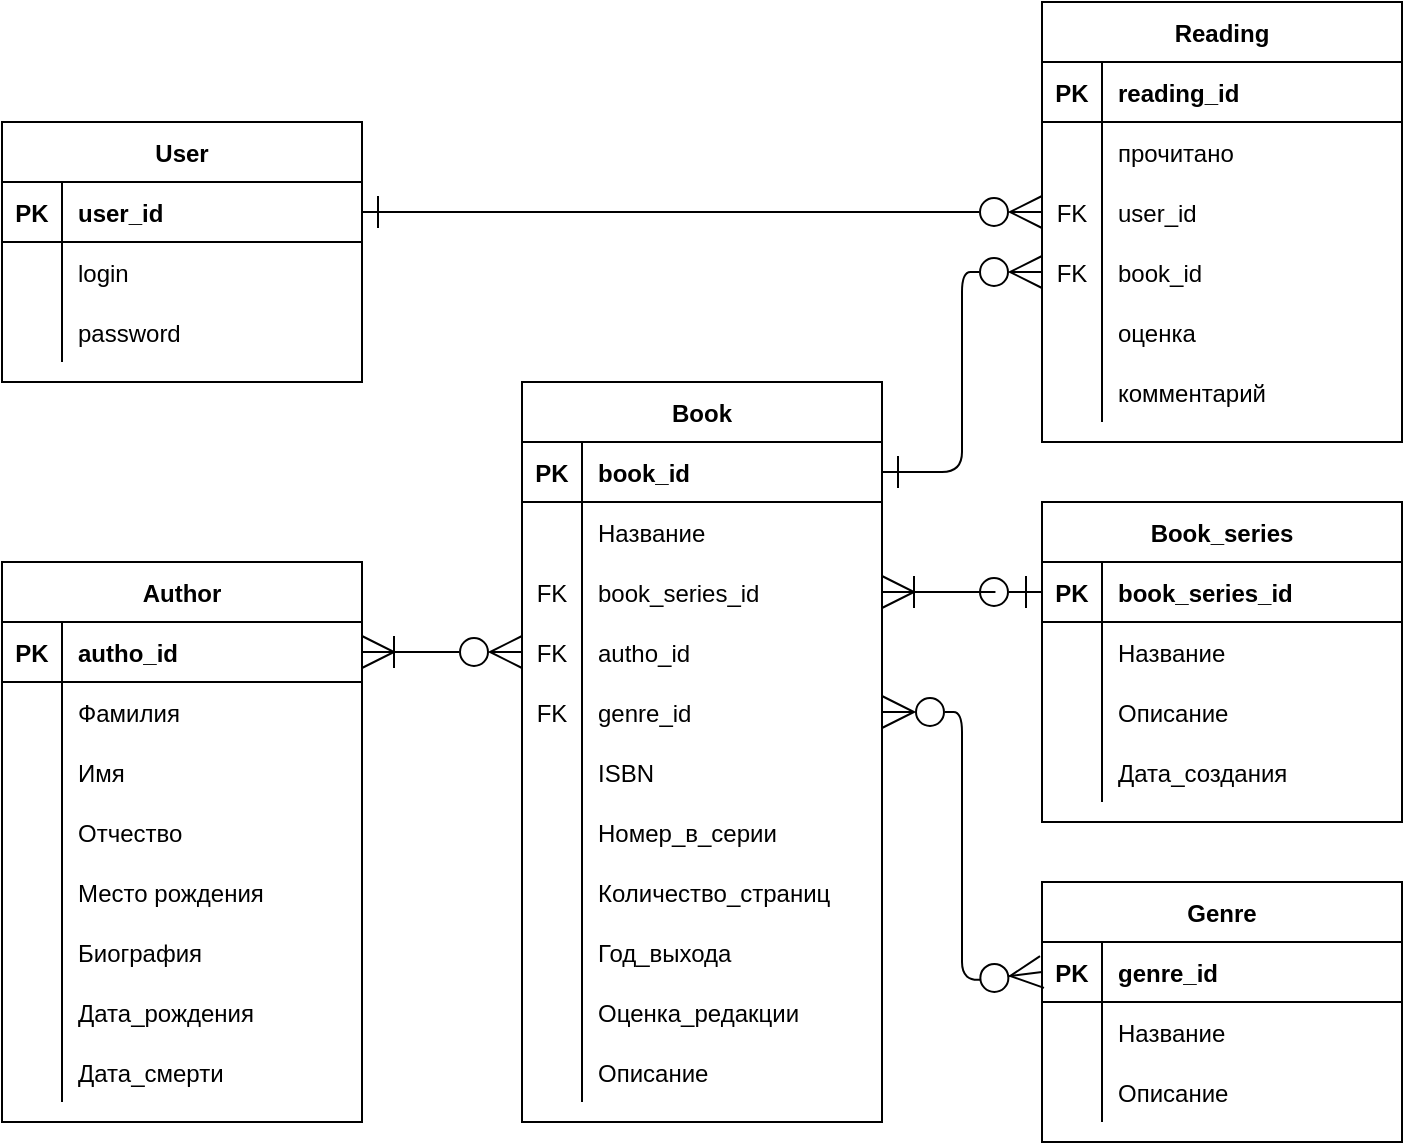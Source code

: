 <mxfile version="15.4.1" type="device"><diagram id="oD_gTPwWTYVu-1jsdkBz" name="Page-1"><mxGraphModel dx="1881" dy="2054" grid="1" gridSize="10" guides="1" tooltips="1" connect="1" arrows="1" fold="1" page="1" pageScale="1" pageWidth="827" pageHeight="1169" math="0" shadow="0"><root><mxCell id="0"/><mxCell id="1" parent="0"/><mxCell id="KOgp2YRAeweeOl7znwAc-1" value="Book" style="shape=table;startSize=30;container=1;collapsible=1;childLayout=tableLayout;fixedRows=1;rowLines=0;fontStyle=1;align=center;resizeLast=1;hachureGap=4;pointerEvents=0;" parent="1" vertex="1"><mxGeometry x="140" y="80" width="180" height="370" as="geometry"/></mxCell><mxCell id="KOgp2YRAeweeOl7znwAc-2" value="" style="shape=partialRectangle;collapsible=0;dropTarget=0;pointerEvents=0;fillColor=none;top=0;left=0;bottom=1;right=0;points=[[0,0.5],[1,0.5]];portConstraint=eastwest;" parent="KOgp2YRAeweeOl7znwAc-1" vertex="1"><mxGeometry y="30" width="180" height="30" as="geometry"/></mxCell><mxCell id="KOgp2YRAeweeOl7znwAc-3" value="PK" style="shape=partialRectangle;connectable=0;fillColor=none;top=0;left=0;bottom=0;right=0;fontStyle=1;overflow=hidden;" parent="KOgp2YRAeweeOl7znwAc-2" vertex="1"><mxGeometry width="30" height="30" as="geometry"><mxRectangle width="30" height="30" as="alternateBounds"/></mxGeometry></mxCell><mxCell id="KOgp2YRAeweeOl7znwAc-4" value="book_id" style="shape=partialRectangle;connectable=0;fillColor=none;top=0;left=0;bottom=0;right=0;align=left;spacingLeft=6;fontStyle=1;overflow=hidden;" parent="KOgp2YRAeweeOl7znwAc-2" vertex="1"><mxGeometry x="30" width="150" height="30" as="geometry"><mxRectangle width="150" height="30" as="alternateBounds"/></mxGeometry></mxCell><mxCell id="KOgp2YRAeweeOl7znwAc-5" value="" style="shape=partialRectangle;collapsible=0;dropTarget=0;pointerEvents=0;fillColor=none;top=0;left=0;bottom=0;right=0;points=[[0,0.5],[1,0.5]];portConstraint=eastwest;" parent="KOgp2YRAeweeOl7znwAc-1" vertex="1"><mxGeometry y="60" width="180" height="30" as="geometry"/></mxCell><mxCell id="KOgp2YRAeweeOl7znwAc-6" value="" style="shape=partialRectangle;connectable=0;fillColor=none;top=0;left=0;bottom=0;right=0;editable=1;overflow=hidden;" parent="KOgp2YRAeweeOl7znwAc-5" vertex="1"><mxGeometry width="30" height="30" as="geometry"><mxRectangle width="30" height="30" as="alternateBounds"/></mxGeometry></mxCell><mxCell id="KOgp2YRAeweeOl7znwAc-7" value="Название" style="shape=partialRectangle;connectable=0;fillColor=none;top=0;left=0;bottom=0;right=0;align=left;spacingLeft=6;overflow=hidden;" parent="KOgp2YRAeweeOl7znwAc-5" vertex="1"><mxGeometry x="30" width="150" height="30" as="geometry"><mxRectangle width="150" height="30" as="alternateBounds"/></mxGeometry></mxCell><mxCell id="KOgp2YRAeweeOl7znwAc-8" value="" style="shape=partialRectangle;collapsible=0;dropTarget=0;pointerEvents=0;fillColor=none;top=0;left=0;bottom=0;right=0;points=[[0,0.5],[1,0.5]];portConstraint=eastwest;" parent="KOgp2YRAeweeOl7znwAc-1" vertex="1"><mxGeometry y="90" width="180" height="30" as="geometry"/></mxCell><mxCell id="KOgp2YRAeweeOl7znwAc-9" value="FK" style="shape=partialRectangle;connectable=0;fillColor=none;top=0;left=0;bottom=0;right=0;editable=1;overflow=hidden;" parent="KOgp2YRAeweeOl7znwAc-8" vertex="1"><mxGeometry width="30" height="30" as="geometry"><mxRectangle width="30" height="30" as="alternateBounds"/></mxGeometry></mxCell><mxCell id="KOgp2YRAeweeOl7znwAc-10" value="book_series_id" style="shape=partialRectangle;connectable=0;fillColor=none;top=0;left=0;bottom=0;right=0;align=left;spacingLeft=6;overflow=hidden;" parent="KOgp2YRAeweeOl7znwAc-8" vertex="1"><mxGeometry x="30" width="150" height="30" as="geometry"><mxRectangle width="150" height="30" as="alternateBounds"/></mxGeometry></mxCell><mxCell id="KOgp2YRAeweeOl7znwAc-11" value="" style="shape=partialRectangle;collapsible=0;dropTarget=0;pointerEvents=0;fillColor=none;top=0;left=0;bottom=0;right=0;points=[[0,0.5],[1,0.5]];portConstraint=eastwest;" parent="KOgp2YRAeweeOl7znwAc-1" vertex="1"><mxGeometry y="120" width="180" height="30" as="geometry"/></mxCell><mxCell id="KOgp2YRAeweeOl7znwAc-12" value="FK" style="shape=partialRectangle;connectable=0;fillColor=none;top=0;left=0;bottom=0;right=0;editable=1;overflow=hidden;" parent="KOgp2YRAeweeOl7znwAc-11" vertex="1"><mxGeometry width="30" height="30" as="geometry"><mxRectangle width="30" height="30" as="alternateBounds"/></mxGeometry></mxCell><mxCell id="KOgp2YRAeweeOl7znwAc-13" value="autho_id" style="shape=partialRectangle;connectable=0;fillColor=none;top=0;left=0;bottom=0;right=0;align=left;spacingLeft=6;overflow=hidden;" parent="KOgp2YRAeweeOl7znwAc-11" vertex="1"><mxGeometry x="30" width="150" height="30" as="geometry"><mxRectangle width="150" height="30" as="alternateBounds"/></mxGeometry></mxCell><mxCell id="KOgp2YRAeweeOl7znwAc-65" value="" style="shape=partialRectangle;collapsible=0;dropTarget=0;pointerEvents=0;fillColor=none;top=0;left=0;bottom=0;right=0;points=[[0,0.5],[1,0.5]];portConstraint=eastwest;" parent="KOgp2YRAeweeOl7znwAc-1" vertex="1"><mxGeometry y="150" width="180" height="30" as="geometry"/></mxCell><mxCell id="KOgp2YRAeweeOl7znwAc-66" value="FK" style="shape=partialRectangle;connectable=0;fillColor=none;top=0;left=0;bottom=0;right=0;editable=1;overflow=hidden;" parent="KOgp2YRAeweeOl7znwAc-65" vertex="1"><mxGeometry width="30" height="30" as="geometry"><mxRectangle width="30" height="30" as="alternateBounds"/></mxGeometry></mxCell><mxCell id="KOgp2YRAeweeOl7znwAc-67" value="genre_id" style="shape=partialRectangle;connectable=0;fillColor=none;top=0;left=0;bottom=0;right=0;align=left;spacingLeft=6;overflow=hidden;" parent="KOgp2YRAeweeOl7znwAc-65" vertex="1"><mxGeometry x="30" width="150" height="30" as="geometry"><mxRectangle width="150" height="30" as="alternateBounds"/></mxGeometry></mxCell><mxCell id="KOgp2YRAeweeOl7znwAc-68" value="" style="shape=partialRectangle;collapsible=0;dropTarget=0;pointerEvents=0;fillColor=none;top=0;left=0;bottom=0;right=0;points=[[0,0.5],[1,0.5]];portConstraint=eastwest;" parent="KOgp2YRAeweeOl7znwAc-1" vertex="1"><mxGeometry y="180" width="180" height="30" as="geometry"/></mxCell><mxCell id="KOgp2YRAeweeOl7znwAc-69" value="" style="shape=partialRectangle;connectable=0;fillColor=none;top=0;left=0;bottom=0;right=0;editable=1;overflow=hidden;" parent="KOgp2YRAeweeOl7znwAc-68" vertex="1"><mxGeometry width="30" height="30" as="geometry"><mxRectangle width="30" height="30" as="alternateBounds"/></mxGeometry></mxCell><mxCell id="KOgp2YRAeweeOl7znwAc-70" value="ISBN" style="shape=partialRectangle;connectable=0;fillColor=none;top=0;left=0;bottom=0;right=0;align=left;spacingLeft=6;overflow=hidden;fontStyle=0" parent="KOgp2YRAeweeOl7znwAc-68" vertex="1"><mxGeometry x="30" width="150" height="30" as="geometry"><mxRectangle width="150" height="30" as="alternateBounds"/></mxGeometry></mxCell><mxCell id="IZl5jXZkKTVBzFJ4LlzX-4" value="" style="shape=partialRectangle;collapsible=0;dropTarget=0;pointerEvents=0;fillColor=none;top=0;left=0;bottom=0;right=0;points=[[0,0.5],[1,0.5]];portConstraint=eastwest;" parent="KOgp2YRAeweeOl7znwAc-1" vertex="1"><mxGeometry y="210" width="180" height="30" as="geometry"/></mxCell><mxCell id="IZl5jXZkKTVBzFJ4LlzX-5" value="" style="shape=partialRectangle;connectable=0;fillColor=none;top=0;left=0;bottom=0;right=0;editable=1;overflow=hidden;" parent="IZl5jXZkKTVBzFJ4LlzX-4" vertex="1"><mxGeometry width="30" height="30" as="geometry"><mxRectangle width="30" height="30" as="alternateBounds"/></mxGeometry></mxCell><mxCell id="IZl5jXZkKTVBzFJ4LlzX-6" value="Номер_в_серии" style="shape=partialRectangle;connectable=0;fillColor=none;top=0;left=0;bottom=0;right=0;align=left;spacingLeft=6;overflow=hidden;" parent="IZl5jXZkKTVBzFJ4LlzX-4" vertex="1"><mxGeometry x="30" width="150" height="30" as="geometry"><mxRectangle width="150" height="30" as="alternateBounds"/></mxGeometry></mxCell><mxCell id="KOgp2YRAeweeOl7znwAc-113" value="" style="shape=partialRectangle;collapsible=0;dropTarget=0;pointerEvents=0;fillColor=none;top=0;left=0;bottom=0;right=0;points=[[0,0.5],[1,0.5]];portConstraint=eastwest;" parent="KOgp2YRAeweeOl7znwAc-1" vertex="1"><mxGeometry y="240" width="180" height="30" as="geometry"/></mxCell><mxCell id="KOgp2YRAeweeOl7znwAc-114" value="" style="shape=partialRectangle;connectable=0;fillColor=none;top=0;left=0;bottom=0;right=0;editable=1;overflow=hidden;" parent="KOgp2YRAeweeOl7znwAc-113" vertex="1"><mxGeometry width="30" height="30" as="geometry"><mxRectangle width="30" height="30" as="alternateBounds"/></mxGeometry></mxCell><mxCell id="KOgp2YRAeweeOl7znwAc-115" value="Количество_страниц" style="shape=partialRectangle;connectable=0;fillColor=none;top=0;left=0;bottom=0;right=0;align=left;spacingLeft=6;overflow=hidden;" parent="KOgp2YRAeweeOl7znwAc-113" vertex="1"><mxGeometry x="30" width="150" height="30" as="geometry"><mxRectangle width="150" height="30" as="alternateBounds"/></mxGeometry></mxCell><mxCell id="KOgp2YRAeweeOl7znwAc-119" value="" style="shape=partialRectangle;collapsible=0;dropTarget=0;pointerEvents=0;fillColor=none;top=0;left=0;bottom=0;right=0;points=[[0,0.5],[1,0.5]];portConstraint=eastwest;" parent="KOgp2YRAeweeOl7znwAc-1" vertex="1"><mxGeometry y="270" width="180" height="30" as="geometry"/></mxCell><mxCell id="KOgp2YRAeweeOl7znwAc-120" value="" style="shape=partialRectangle;connectable=0;fillColor=none;top=0;left=0;bottom=0;right=0;editable=1;overflow=hidden;" parent="KOgp2YRAeweeOl7znwAc-119" vertex="1"><mxGeometry width="30" height="30" as="geometry"><mxRectangle width="30" height="30" as="alternateBounds"/></mxGeometry></mxCell><mxCell id="KOgp2YRAeweeOl7znwAc-121" value="Год_выхода" style="shape=partialRectangle;connectable=0;fillColor=none;top=0;left=0;bottom=0;right=0;align=left;spacingLeft=6;overflow=hidden;" parent="KOgp2YRAeweeOl7znwAc-119" vertex="1"><mxGeometry x="30" width="150" height="30" as="geometry"><mxRectangle width="150" height="30" as="alternateBounds"/></mxGeometry></mxCell><mxCell id="KOgp2YRAeweeOl7znwAc-122" value="" style="shape=partialRectangle;collapsible=0;dropTarget=0;pointerEvents=0;fillColor=none;top=0;left=0;bottom=0;right=0;points=[[0,0.5],[1,0.5]];portConstraint=eastwest;" parent="KOgp2YRAeweeOl7znwAc-1" vertex="1"><mxGeometry y="300" width="180" height="30" as="geometry"/></mxCell><mxCell id="KOgp2YRAeweeOl7znwAc-123" value="" style="shape=partialRectangle;connectable=0;fillColor=none;top=0;left=0;bottom=0;right=0;editable=1;overflow=hidden;" parent="KOgp2YRAeweeOl7znwAc-122" vertex="1"><mxGeometry width="30" height="30" as="geometry"><mxRectangle width="30" height="30" as="alternateBounds"/></mxGeometry></mxCell><mxCell id="KOgp2YRAeweeOl7znwAc-124" value="Оценка_редакции " style="shape=partialRectangle;connectable=0;fillColor=none;top=0;left=0;bottom=0;right=0;align=left;spacingLeft=6;overflow=hidden;" parent="KOgp2YRAeweeOl7znwAc-122" vertex="1"><mxGeometry x="30" width="150" height="30" as="geometry"><mxRectangle width="150" height="30" as="alternateBounds"/></mxGeometry></mxCell><mxCell id="IZl5jXZkKTVBzFJ4LlzX-1" value="" style="shape=partialRectangle;collapsible=0;dropTarget=0;pointerEvents=0;fillColor=none;top=0;left=0;bottom=0;right=0;points=[[0,0.5],[1,0.5]];portConstraint=eastwest;" parent="KOgp2YRAeweeOl7znwAc-1" vertex="1"><mxGeometry y="330" width="180" height="30" as="geometry"/></mxCell><mxCell id="IZl5jXZkKTVBzFJ4LlzX-2" value="" style="shape=partialRectangle;connectable=0;fillColor=none;top=0;left=0;bottom=0;right=0;editable=1;overflow=hidden;" parent="IZl5jXZkKTVBzFJ4LlzX-1" vertex="1"><mxGeometry width="30" height="30" as="geometry"><mxRectangle width="30" height="30" as="alternateBounds"/></mxGeometry></mxCell><mxCell id="IZl5jXZkKTVBzFJ4LlzX-3" value="Описание" style="shape=partialRectangle;connectable=0;fillColor=none;top=0;left=0;bottom=0;right=0;align=left;spacingLeft=6;overflow=hidden;" parent="IZl5jXZkKTVBzFJ4LlzX-1" vertex="1"><mxGeometry x="30" width="150" height="30" as="geometry"><mxRectangle width="150" height="30" as="alternateBounds"/></mxGeometry></mxCell><mxCell id="KOgp2YRAeweeOl7znwAc-14" value="Book_series" style="shape=table;startSize=30;container=1;collapsible=1;childLayout=tableLayout;fixedRows=1;rowLines=0;fontStyle=1;align=center;resizeLast=1;hachureGap=4;pointerEvents=0;" parent="1" vertex="1"><mxGeometry x="400" y="140" width="180" height="160" as="geometry"/></mxCell><mxCell id="KOgp2YRAeweeOl7znwAc-15" value="" style="shape=partialRectangle;collapsible=0;dropTarget=0;pointerEvents=0;fillColor=none;top=0;left=0;bottom=1;right=0;points=[[0,0.5],[1,0.5]];portConstraint=eastwest;" parent="KOgp2YRAeweeOl7znwAc-14" vertex="1"><mxGeometry y="30" width="180" height="30" as="geometry"/></mxCell><mxCell id="KOgp2YRAeweeOl7znwAc-16" value="PK" style="shape=partialRectangle;connectable=0;fillColor=none;top=0;left=0;bottom=0;right=0;fontStyle=1;overflow=hidden;" parent="KOgp2YRAeweeOl7znwAc-15" vertex="1"><mxGeometry width="30" height="30" as="geometry"><mxRectangle width="30" height="30" as="alternateBounds"/></mxGeometry></mxCell><mxCell id="KOgp2YRAeweeOl7znwAc-17" value="book_series_id" style="shape=partialRectangle;connectable=0;fillColor=none;top=0;left=0;bottom=0;right=0;align=left;spacingLeft=6;fontStyle=1;overflow=hidden;" parent="KOgp2YRAeweeOl7znwAc-15" vertex="1"><mxGeometry x="30" width="150" height="30" as="geometry"><mxRectangle width="150" height="30" as="alternateBounds"/></mxGeometry></mxCell><mxCell id="KOgp2YRAeweeOl7znwAc-18" value="" style="shape=partialRectangle;collapsible=0;dropTarget=0;pointerEvents=0;fillColor=none;top=0;left=0;bottom=0;right=0;points=[[0,0.5],[1,0.5]];portConstraint=eastwest;" parent="KOgp2YRAeweeOl7znwAc-14" vertex="1"><mxGeometry y="60" width="180" height="30" as="geometry"/></mxCell><mxCell id="KOgp2YRAeweeOl7znwAc-19" value="" style="shape=partialRectangle;connectable=0;fillColor=none;top=0;left=0;bottom=0;right=0;editable=1;overflow=hidden;" parent="KOgp2YRAeweeOl7znwAc-18" vertex="1"><mxGeometry width="30" height="30" as="geometry"><mxRectangle width="30" height="30" as="alternateBounds"/></mxGeometry></mxCell><mxCell id="KOgp2YRAeweeOl7znwAc-20" value="Название" style="shape=partialRectangle;connectable=0;fillColor=none;top=0;left=0;bottom=0;right=0;align=left;spacingLeft=6;overflow=hidden;" parent="KOgp2YRAeweeOl7znwAc-18" vertex="1"><mxGeometry x="30" width="150" height="30" as="geometry"><mxRectangle width="150" height="30" as="alternateBounds"/></mxGeometry></mxCell><mxCell id="KOgp2YRAeweeOl7znwAc-104" value="" style="shape=partialRectangle;collapsible=0;dropTarget=0;pointerEvents=0;fillColor=none;top=0;left=0;bottom=0;right=0;points=[[0,0.5],[1,0.5]];portConstraint=eastwest;" parent="KOgp2YRAeweeOl7znwAc-14" vertex="1"><mxGeometry y="90" width="180" height="30" as="geometry"/></mxCell><mxCell id="KOgp2YRAeweeOl7znwAc-105" value="" style="shape=partialRectangle;connectable=0;fillColor=none;top=0;left=0;bottom=0;right=0;editable=1;overflow=hidden;" parent="KOgp2YRAeweeOl7znwAc-104" vertex="1"><mxGeometry width="30" height="30" as="geometry"><mxRectangle width="30" height="30" as="alternateBounds"/></mxGeometry></mxCell><mxCell id="KOgp2YRAeweeOl7znwAc-106" value="Описание" style="shape=partialRectangle;connectable=0;fillColor=none;top=0;left=0;bottom=0;right=0;align=left;spacingLeft=6;overflow=hidden;" parent="KOgp2YRAeweeOl7znwAc-104" vertex="1"><mxGeometry x="30" width="150" height="30" as="geometry"><mxRectangle width="150" height="30" as="alternateBounds"/></mxGeometry></mxCell><mxCell id="KOgp2YRAeweeOl7znwAc-107" value="" style="shape=partialRectangle;collapsible=0;dropTarget=0;pointerEvents=0;fillColor=none;top=0;left=0;bottom=0;right=0;points=[[0,0.5],[1,0.5]];portConstraint=eastwest;" parent="KOgp2YRAeweeOl7znwAc-14" vertex="1"><mxGeometry y="120" width="180" height="30" as="geometry"/></mxCell><mxCell id="KOgp2YRAeweeOl7znwAc-108" value="" style="shape=partialRectangle;connectable=0;fillColor=none;top=0;left=0;bottom=0;right=0;editable=1;overflow=hidden;" parent="KOgp2YRAeweeOl7znwAc-107" vertex="1"><mxGeometry width="30" height="30" as="geometry"><mxRectangle width="30" height="30" as="alternateBounds"/></mxGeometry></mxCell><mxCell id="KOgp2YRAeweeOl7znwAc-109" value="Дата_создания" style="shape=partialRectangle;connectable=0;fillColor=none;top=0;left=0;bottom=0;right=0;align=left;spacingLeft=6;overflow=hidden;" parent="KOgp2YRAeweeOl7znwAc-107" vertex="1"><mxGeometry x="30" width="150" height="30" as="geometry"><mxRectangle width="150" height="30" as="alternateBounds"/></mxGeometry></mxCell><mxCell id="KOgp2YRAeweeOl7znwAc-27" value="" style="endArrow=ERzeroToOne;html=1;startSize=14;endSize=14;sourcePerimeterSpacing=8;targetPerimeterSpacing=8;entryX=0;entryY=0.5;entryDx=0;entryDy=0;exitX=1;exitY=0.5;exitDx=0;exitDy=0;startArrow=ERoneToMany;startFill=0;endFill=0;" parent="1" source="KOgp2YRAeweeOl7znwAc-8" target="KOgp2YRAeweeOl7znwAc-15" edge="1"><mxGeometry width="50" height="50" relative="1" as="geometry"><mxPoint x="280" y="320" as="sourcePoint"/><mxPoint x="330" y="270" as="targetPoint"/><Array as="points"><mxPoint x="380" y="185"/></Array></mxGeometry></mxCell><mxCell id="KOgp2YRAeweeOl7znwAc-28" value="Author" style="shape=table;startSize=30;container=1;collapsible=1;childLayout=tableLayout;fixedRows=1;rowLines=0;fontStyle=1;align=center;resizeLast=1;hachureGap=4;pointerEvents=0;" parent="1" vertex="1"><mxGeometry x="-120" y="170" width="180" height="280" as="geometry"/></mxCell><mxCell id="KOgp2YRAeweeOl7znwAc-29" value="" style="shape=partialRectangle;collapsible=0;dropTarget=0;pointerEvents=0;fillColor=none;top=0;left=0;bottom=1;right=0;points=[[0,0.5],[1,0.5]];portConstraint=eastwest;" parent="KOgp2YRAeweeOl7znwAc-28" vertex="1"><mxGeometry y="30" width="180" height="30" as="geometry"/></mxCell><mxCell id="KOgp2YRAeweeOl7znwAc-30" value="PK" style="shape=partialRectangle;connectable=0;fillColor=none;top=0;left=0;bottom=0;right=0;fontStyle=1;overflow=hidden;" parent="KOgp2YRAeweeOl7znwAc-29" vertex="1"><mxGeometry width="30" height="30" as="geometry"><mxRectangle width="30" height="30" as="alternateBounds"/></mxGeometry></mxCell><mxCell id="KOgp2YRAeweeOl7znwAc-31" value="autho_id" style="shape=partialRectangle;connectable=0;fillColor=none;top=0;left=0;bottom=0;right=0;align=left;spacingLeft=6;fontStyle=1;overflow=hidden;" parent="KOgp2YRAeweeOl7znwAc-29" vertex="1"><mxGeometry x="30" width="150" height="30" as="geometry"><mxRectangle width="150" height="30" as="alternateBounds"/></mxGeometry></mxCell><mxCell id="KOgp2YRAeweeOl7znwAc-32" value="" style="shape=partialRectangle;collapsible=0;dropTarget=0;pointerEvents=0;fillColor=none;top=0;left=0;bottom=0;right=0;points=[[0,0.5],[1,0.5]];portConstraint=eastwest;" parent="KOgp2YRAeweeOl7znwAc-28" vertex="1"><mxGeometry y="60" width="180" height="30" as="geometry"/></mxCell><mxCell id="KOgp2YRAeweeOl7znwAc-33" value="" style="shape=partialRectangle;connectable=0;fillColor=none;top=0;left=0;bottom=0;right=0;editable=1;overflow=hidden;" parent="KOgp2YRAeweeOl7znwAc-32" vertex="1"><mxGeometry width="30" height="30" as="geometry"><mxRectangle width="30" height="30" as="alternateBounds"/></mxGeometry></mxCell><mxCell id="KOgp2YRAeweeOl7znwAc-34" value="Фамилия" style="shape=partialRectangle;connectable=0;fillColor=none;top=0;left=0;bottom=0;right=0;align=left;spacingLeft=6;overflow=hidden;" parent="KOgp2YRAeweeOl7znwAc-32" vertex="1"><mxGeometry x="30" width="150" height="30" as="geometry"><mxRectangle width="150" height="30" as="alternateBounds"/></mxGeometry></mxCell><mxCell id="KOgp2YRAeweeOl7znwAc-35" value="" style="shape=partialRectangle;collapsible=0;dropTarget=0;pointerEvents=0;fillColor=none;top=0;left=0;bottom=0;right=0;points=[[0,0.5],[1,0.5]];portConstraint=eastwest;" parent="KOgp2YRAeweeOl7znwAc-28" vertex="1"><mxGeometry y="90" width="180" height="30" as="geometry"/></mxCell><mxCell id="KOgp2YRAeweeOl7znwAc-36" value="" style="shape=partialRectangle;connectable=0;fillColor=none;top=0;left=0;bottom=0;right=0;editable=1;overflow=hidden;" parent="KOgp2YRAeweeOl7znwAc-35" vertex="1"><mxGeometry width="30" height="30" as="geometry"><mxRectangle width="30" height="30" as="alternateBounds"/></mxGeometry></mxCell><mxCell id="KOgp2YRAeweeOl7znwAc-37" value="Имя" style="shape=partialRectangle;connectable=0;fillColor=none;top=0;left=0;bottom=0;right=0;align=left;spacingLeft=6;overflow=hidden;" parent="KOgp2YRAeweeOl7znwAc-35" vertex="1"><mxGeometry x="30" width="150" height="30" as="geometry"><mxRectangle width="150" height="30" as="alternateBounds"/></mxGeometry></mxCell><mxCell id="KOgp2YRAeweeOl7znwAc-38" value="" style="shape=partialRectangle;collapsible=0;dropTarget=0;pointerEvents=0;fillColor=none;top=0;left=0;bottom=0;right=0;points=[[0,0.5],[1,0.5]];portConstraint=eastwest;" parent="KOgp2YRAeweeOl7znwAc-28" vertex="1"><mxGeometry y="120" width="180" height="30" as="geometry"/></mxCell><mxCell id="KOgp2YRAeweeOl7znwAc-39" value="" style="shape=partialRectangle;connectable=0;fillColor=none;top=0;left=0;bottom=0;right=0;editable=1;overflow=hidden;" parent="KOgp2YRAeweeOl7znwAc-38" vertex="1"><mxGeometry width="30" height="30" as="geometry"><mxRectangle width="30" height="30" as="alternateBounds"/></mxGeometry></mxCell><mxCell id="KOgp2YRAeweeOl7znwAc-40" value="Отчество" style="shape=partialRectangle;connectable=0;fillColor=none;top=0;left=0;bottom=0;right=0;align=left;spacingLeft=6;overflow=hidden;" parent="KOgp2YRAeweeOl7znwAc-38" vertex="1"><mxGeometry x="30" width="150" height="30" as="geometry"><mxRectangle width="150" height="30" as="alternateBounds"/></mxGeometry></mxCell><mxCell id="KOgp2YRAeweeOl7znwAc-110" value="" style="shape=partialRectangle;collapsible=0;dropTarget=0;pointerEvents=0;fillColor=none;top=0;left=0;bottom=0;right=0;points=[[0,0.5],[1,0.5]];portConstraint=eastwest;fontStyle=1" parent="KOgp2YRAeweeOl7znwAc-28" vertex="1"><mxGeometry y="150" width="180" height="30" as="geometry"/></mxCell><mxCell id="KOgp2YRAeweeOl7znwAc-111" value="" style="shape=partialRectangle;connectable=0;fillColor=none;top=0;left=0;bottom=0;right=0;editable=1;overflow=hidden;" parent="KOgp2YRAeweeOl7znwAc-110" vertex="1"><mxGeometry width="30" height="30" as="geometry"><mxRectangle width="30" height="30" as="alternateBounds"/></mxGeometry></mxCell><mxCell id="KOgp2YRAeweeOl7znwAc-112" value="Место рождения" style="shape=partialRectangle;connectable=0;fillColor=none;top=0;left=0;bottom=0;right=0;align=left;spacingLeft=6;overflow=hidden;" parent="KOgp2YRAeweeOl7znwAc-110" vertex="1"><mxGeometry x="30" width="150" height="30" as="geometry"><mxRectangle width="150" height="30" as="alternateBounds"/></mxGeometry></mxCell><mxCell id="KOgp2YRAeweeOl7znwAc-116" value="" style="shape=partialRectangle;collapsible=0;dropTarget=0;pointerEvents=0;fillColor=none;top=0;left=0;bottom=0;right=0;points=[[0,0.5],[1,0.5]];portConstraint=eastwest;fontStyle=1" parent="KOgp2YRAeweeOl7znwAc-28" vertex="1"><mxGeometry y="180" width="180" height="30" as="geometry"/></mxCell><mxCell id="KOgp2YRAeweeOl7znwAc-117" value="" style="shape=partialRectangle;connectable=0;fillColor=none;top=0;left=0;bottom=0;right=0;editable=1;overflow=hidden;" parent="KOgp2YRAeweeOl7znwAc-116" vertex="1"><mxGeometry width="30" height="30" as="geometry"><mxRectangle width="30" height="30" as="alternateBounds"/></mxGeometry></mxCell><mxCell id="KOgp2YRAeweeOl7znwAc-118" value="Биография " style="shape=partialRectangle;connectable=0;fillColor=none;top=0;left=0;bottom=0;right=0;align=left;spacingLeft=6;overflow=hidden;" parent="KOgp2YRAeweeOl7znwAc-116" vertex="1"><mxGeometry x="30" width="150" height="30" as="geometry"><mxRectangle width="150" height="30" as="alternateBounds"/></mxGeometry></mxCell><mxCell id="KOgp2YRAeweeOl7znwAc-42" value="" style="shape=partialRectangle;collapsible=0;dropTarget=0;pointerEvents=0;fillColor=none;top=0;left=0;bottom=0;right=0;points=[[0,0.5],[1,0.5]];portConstraint=eastwest;" parent="KOgp2YRAeweeOl7znwAc-28" vertex="1"><mxGeometry y="210" width="180" height="30" as="geometry"/></mxCell><mxCell id="KOgp2YRAeweeOl7znwAc-43" value="" style="shape=partialRectangle;connectable=0;fillColor=none;top=0;left=0;bottom=0;right=0;editable=1;overflow=hidden;" parent="KOgp2YRAeweeOl7znwAc-42" vertex="1"><mxGeometry width="30" height="30" as="geometry"><mxRectangle width="30" height="30" as="alternateBounds"/></mxGeometry></mxCell><mxCell id="KOgp2YRAeweeOl7znwAc-44" value="Дата_рождения" style="shape=partialRectangle;connectable=0;fillColor=none;top=0;left=0;bottom=0;right=0;align=left;spacingLeft=6;overflow=hidden;" parent="KOgp2YRAeweeOl7znwAc-42" vertex="1"><mxGeometry x="30" width="150" height="30" as="geometry"><mxRectangle width="150" height="30" as="alternateBounds"/></mxGeometry></mxCell><mxCell id="KOgp2YRAeweeOl7znwAc-45" value="" style="shape=partialRectangle;collapsible=0;dropTarget=0;pointerEvents=0;fillColor=none;top=0;left=0;bottom=0;right=0;points=[[0,0.5],[1,0.5]];portConstraint=eastwest;" parent="KOgp2YRAeweeOl7znwAc-28" vertex="1"><mxGeometry y="240" width="180" height="30" as="geometry"/></mxCell><mxCell id="KOgp2YRAeweeOl7znwAc-46" value="" style="shape=partialRectangle;connectable=0;fillColor=none;top=0;left=0;bottom=0;right=0;editable=1;overflow=hidden;" parent="KOgp2YRAeweeOl7znwAc-45" vertex="1"><mxGeometry width="30" height="30" as="geometry"><mxRectangle width="30" height="30" as="alternateBounds"/></mxGeometry></mxCell><mxCell id="KOgp2YRAeweeOl7znwAc-47" value="Дата_смерти" style="shape=partialRectangle;connectable=0;fillColor=none;top=0;left=0;bottom=0;right=0;align=left;spacingLeft=6;overflow=hidden;" parent="KOgp2YRAeweeOl7znwAc-45" vertex="1"><mxGeometry x="30" width="150" height="30" as="geometry"><mxRectangle width="150" height="30" as="alternateBounds"/></mxGeometry></mxCell><mxCell id="KOgp2YRAeweeOl7znwAc-41" value="" style="endArrow=ERzeroToMany;html=1;startSize=14;endSize=14;sourcePerimeterSpacing=8;targetPerimeterSpacing=8;entryX=0;entryY=0.5;entryDx=0;entryDy=0;exitX=1;exitY=0.5;exitDx=0;exitDy=0;startArrow=ERoneToMany;startFill=0;endFill=0;" parent="1" source="KOgp2YRAeweeOl7znwAc-29" target="KOgp2YRAeweeOl7znwAc-11" edge="1"><mxGeometry width="50" height="50" relative="1" as="geometry"><mxPoint x="320" y="185" as="sourcePoint"/><mxPoint x="440" y="125" as="targetPoint"/><Array as="points"><mxPoint x="80" y="215"/></Array></mxGeometry></mxCell><mxCell id="KOgp2YRAeweeOl7znwAc-52" value="Genre" style="shape=table;startSize=30;container=1;collapsible=1;childLayout=tableLayout;fixedRows=1;rowLines=0;fontStyle=1;align=center;resizeLast=1;hachureGap=4;pointerEvents=0;" parent="1" vertex="1"><mxGeometry x="400" y="330" width="180" height="130" as="geometry"/></mxCell><mxCell id="KOgp2YRAeweeOl7znwAc-53" value="" style="shape=partialRectangle;collapsible=0;dropTarget=0;pointerEvents=0;fillColor=none;top=0;left=0;bottom=1;right=0;points=[[0,0.5],[1,0.5]];portConstraint=eastwest;" parent="KOgp2YRAeweeOl7znwAc-52" vertex="1"><mxGeometry y="30" width="180" height="30" as="geometry"/></mxCell><mxCell id="KOgp2YRAeweeOl7znwAc-54" value="PK" style="shape=partialRectangle;connectable=0;fillColor=none;top=0;left=0;bottom=0;right=0;fontStyle=1;overflow=hidden;" parent="KOgp2YRAeweeOl7znwAc-53" vertex="1"><mxGeometry width="30" height="30" as="geometry"><mxRectangle width="30" height="30" as="alternateBounds"/></mxGeometry></mxCell><mxCell id="KOgp2YRAeweeOl7znwAc-55" value="genre_id" style="shape=partialRectangle;connectable=0;fillColor=none;top=0;left=0;bottom=0;right=0;align=left;spacingLeft=6;fontStyle=1;overflow=hidden;" parent="KOgp2YRAeweeOl7znwAc-53" vertex="1"><mxGeometry x="30" width="150" height="30" as="geometry"><mxRectangle width="150" height="30" as="alternateBounds"/></mxGeometry></mxCell><mxCell id="KOgp2YRAeweeOl7znwAc-56" value="" style="shape=partialRectangle;collapsible=0;dropTarget=0;pointerEvents=0;fillColor=none;top=0;left=0;bottom=0;right=0;points=[[0,0.5],[1,0.5]];portConstraint=eastwest;" parent="KOgp2YRAeweeOl7znwAc-52" vertex="1"><mxGeometry y="60" width="180" height="30" as="geometry"/></mxCell><mxCell id="KOgp2YRAeweeOl7znwAc-57" value="" style="shape=partialRectangle;connectable=0;fillColor=none;top=0;left=0;bottom=0;right=0;editable=1;overflow=hidden;" parent="KOgp2YRAeweeOl7znwAc-56" vertex="1"><mxGeometry width="30" height="30" as="geometry"><mxRectangle width="30" height="30" as="alternateBounds"/></mxGeometry></mxCell><mxCell id="KOgp2YRAeweeOl7znwAc-58" value="Название" style="shape=partialRectangle;connectable=0;fillColor=none;top=0;left=0;bottom=0;right=0;align=left;spacingLeft=6;overflow=hidden;" parent="KOgp2YRAeweeOl7znwAc-56" vertex="1"><mxGeometry x="30" width="150" height="30" as="geometry"><mxRectangle width="150" height="30" as="alternateBounds"/></mxGeometry></mxCell><mxCell id="KOgp2YRAeweeOl7znwAc-59" value="" style="shape=partialRectangle;collapsible=0;dropTarget=0;pointerEvents=0;fillColor=none;top=0;left=0;bottom=0;right=0;points=[[0,0.5],[1,0.5]];portConstraint=eastwest;" parent="KOgp2YRAeweeOl7znwAc-52" vertex="1"><mxGeometry y="90" width="180" height="30" as="geometry"/></mxCell><mxCell id="KOgp2YRAeweeOl7znwAc-60" value="" style="shape=partialRectangle;connectable=0;fillColor=none;top=0;left=0;bottom=0;right=0;editable=1;overflow=hidden;" parent="KOgp2YRAeweeOl7znwAc-59" vertex="1"><mxGeometry width="30" height="30" as="geometry"><mxRectangle width="30" height="30" as="alternateBounds"/></mxGeometry></mxCell><mxCell id="KOgp2YRAeweeOl7znwAc-61" value="Описание" style="shape=partialRectangle;connectable=0;fillColor=none;top=0;left=0;bottom=0;right=0;align=left;spacingLeft=6;overflow=hidden;" parent="KOgp2YRAeweeOl7znwAc-59" vertex="1"><mxGeometry x="30" width="150" height="30" as="geometry"><mxRectangle width="150" height="30" as="alternateBounds"/></mxGeometry></mxCell><mxCell id="KOgp2YRAeweeOl7znwAc-71" value="" style="endArrow=ERzeroToMany;html=1;startSize=14;endSize=14;sourcePerimeterSpacing=8;targetPerimeterSpacing=8;entryX=1;entryY=0.5;entryDx=0;entryDy=0;exitX=0;exitY=0.5;exitDx=0;exitDy=0;startArrow=ERzeroToMany;startFill=1;endFill=0;" parent="1" source="KOgp2YRAeweeOl7znwAc-53" target="KOgp2YRAeweeOl7znwAc-65" edge="1"><mxGeometry width="50" height="50" relative="1" as="geometry"><mxPoint x="40" y="125" as="sourcePoint"/><mxPoint x="140" y="215" as="targetPoint"/><Array as="points"><mxPoint x="360" y="380"/><mxPoint x="360" y="245"/></Array></mxGeometry></mxCell><mxCell id="KOgp2YRAeweeOl7znwAc-72" value="Reading" style="shape=table;startSize=30;container=1;collapsible=1;childLayout=tableLayout;fixedRows=1;rowLines=0;fontStyle=1;align=center;resizeLast=1;hachureGap=4;pointerEvents=0;" parent="1" vertex="1"><mxGeometry x="400" y="-110" width="180" height="220" as="geometry"/></mxCell><mxCell id="KOgp2YRAeweeOl7znwAc-73" value="" style="shape=partialRectangle;collapsible=0;dropTarget=0;pointerEvents=0;fillColor=none;top=0;left=0;bottom=1;right=0;points=[[0,0.5],[1,0.5]];portConstraint=eastwest;" parent="KOgp2YRAeweeOl7znwAc-72" vertex="1"><mxGeometry y="30" width="180" height="30" as="geometry"/></mxCell><mxCell id="KOgp2YRAeweeOl7znwAc-74" value="PK" style="shape=partialRectangle;connectable=0;fillColor=none;top=0;left=0;bottom=0;right=0;fontStyle=1;overflow=hidden;" parent="KOgp2YRAeweeOl7znwAc-73" vertex="1"><mxGeometry width="30" height="30" as="geometry"><mxRectangle width="30" height="30" as="alternateBounds"/></mxGeometry></mxCell><mxCell id="KOgp2YRAeweeOl7znwAc-75" value="reading_id" style="shape=partialRectangle;connectable=0;fillColor=none;top=0;left=0;bottom=0;right=0;align=left;spacingLeft=6;fontStyle=1;overflow=hidden;" parent="KOgp2YRAeweeOl7znwAc-73" vertex="1"><mxGeometry x="30" width="150" height="30" as="geometry"><mxRectangle width="150" height="30" as="alternateBounds"/></mxGeometry></mxCell><mxCell id="KOgp2YRAeweeOl7znwAc-76" value="" style="shape=partialRectangle;collapsible=0;dropTarget=0;pointerEvents=0;fillColor=none;top=0;left=0;bottom=0;right=0;points=[[0,0.5],[1,0.5]];portConstraint=eastwest;" parent="KOgp2YRAeweeOl7znwAc-72" vertex="1"><mxGeometry y="60" width="180" height="30" as="geometry"/></mxCell><mxCell id="KOgp2YRAeweeOl7znwAc-77" value="" style="shape=partialRectangle;connectable=0;fillColor=none;top=0;left=0;bottom=0;right=0;editable=1;overflow=hidden;" parent="KOgp2YRAeweeOl7znwAc-76" vertex="1"><mxGeometry width="30" height="30" as="geometry"><mxRectangle width="30" height="30" as="alternateBounds"/></mxGeometry></mxCell><mxCell id="KOgp2YRAeweeOl7znwAc-78" value="прочитано" style="shape=partialRectangle;connectable=0;fillColor=none;top=0;left=0;bottom=0;right=0;align=left;spacingLeft=6;overflow=hidden;" parent="KOgp2YRAeweeOl7znwAc-76" vertex="1"><mxGeometry x="30" width="150" height="30" as="geometry"><mxRectangle width="150" height="30" as="alternateBounds"/></mxGeometry></mxCell><mxCell id="KOgp2YRAeweeOl7znwAc-86" value="" style="shape=partialRectangle;collapsible=0;dropTarget=0;pointerEvents=0;fillColor=none;top=0;left=0;bottom=0;right=0;points=[[0,0.5],[1,0.5]];portConstraint=eastwest;" parent="KOgp2YRAeweeOl7znwAc-72" vertex="1"><mxGeometry y="90" width="180" height="30" as="geometry"/></mxCell><mxCell id="KOgp2YRAeweeOl7znwAc-87" value="FK" style="shape=partialRectangle;connectable=0;fillColor=none;top=0;left=0;bottom=0;right=0;editable=1;overflow=hidden;" parent="KOgp2YRAeweeOl7znwAc-86" vertex="1"><mxGeometry width="30" height="30" as="geometry"><mxRectangle width="30" height="30" as="alternateBounds"/></mxGeometry></mxCell><mxCell id="KOgp2YRAeweeOl7znwAc-88" value="user_id" style="shape=partialRectangle;connectable=0;fillColor=none;top=0;left=0;bottom=0;right=0;align=left;spacingLeft=6;overflow=hidden;" parent="KOgp2YRAeweeOl7znwAc-86" vertex="1"><mxGeometry x="30" width="150" height="30" as="geometry"><mxRectangle width="150" height="30" as="alternateBounds"/></mxGeometry></mxCell><mxCell id="KOgp2YRAeweeOl7znwAc-89" value="" style="shape=partialRectangle;collapsible=0;dropTarget=0;pointerEvents=0;fillColor=none;top=0;left=0;bottom=0;right=0;points=[[0,0.5],[1,0.5]];portConstraint=eastwest;" parent="KOgp2YRAeweeOl7znwAc-72" vertex="1"><mxGeometry y="120" width="180" height="30" as="geometry"/></mxCell><mxCell id="KOgp2YRAeweeOl7znwAc-90" value="FK" style="shape=partialRectangle;connectable=0;fillColor=none;top=0;left=0;bottom=0;right=0;editable=1;overflow=hidden;" parent="KOgp2YRAeweeOl7znwAc-89" vertex="1"><mxGeometry width="30" height="30" as="geometry"><mxRectangle width="30" height="30" as="alternateBounds"/></mxGeometry></mxCell><mxCell id="KOgp2YRAeweeOl7znwAc-91" value="book_id" style="shape=partialRectangle;connectable=0;fillColor=none;top=0;left=0;bottom=0;right=0;align=left;spacingLeft=6;overflow=hidden;" parent="KOgp2YRAeweeOl7znwAc-89" vertex="1"><mxGeometry x="30" width="150" height="30" as="geometry"><mxRectangle width="150" height="30" as="alternateBounds"/></mxGeometry></mxCell><mxCell id="IZl5jXZkKTVBzFJ4LlzX-7" value="" style="shape=partialRectangle;collapsible=0;dropTarget=0;pointerEvents=0;fillColor=none;top=0;left=0;bottom=0;right=0;points=[[0,0.5],[1,0.5]];portConstraint=eastwest;" parent="KOgp2YRAeweeOl7znwAc-72" vertex="1"><mxGeometry y="150" width="180" height="30" as="geometry"/></mxCell><mxCell id="IZl5jXZkKTVBzFJ4LlzX-8" value="" style="shape=partialRectangle;connectable=0;fillColor=none;top=0;left=0;bottom=0;right=0;editable=1;overflow=hidden;" parent="IZl5jXZkKTVBzFJ4LlzX-7" vertex="1"><mxGeometry width="30" height="30" as="geometry"><mxRectangle width="30" height="30" as="alternateBounds"/></mxGeometry></mxCell><mxCell id="IZl5jXZkKTVBzFJ4LlzX-9" value="оценка" style="shape=partialRectangle;connectable=0;fillColor=none;top=0;left=0;bottom=0;right=0;align=left;spacingLeft=6;overflow=hidden;" parent="IZl5jXZkKTVBzFJ4LlzX-7" vertex="1"><mxGeometry x="30" width="150" height="30" as="geometry"><mxRectangle width="150" height="30" as="alternateBounds"/></mxGeometry></mxCell><mxCell id="IZl5jXZkKTVBzFJ4LlzX-10" value="" style="shape=partialRectangle;collapsible=0;dropTarget=0;pointerEvents=0;fillColor=none;top=0;left=0;bottom=0;right=0;points=[[0,0.5],[1,0.5]];portConstraint=eastwest;" parent="KOgp2YRAeweeOl7znwAc-72" vertex="1"><mxGeometry y="180" width="180" height="30" as="geometry"/></mxCell><mxCell id="IZl5jXZkKTVBzFJ4LlzX-11" value="" style="shape=partialRectangle;connectable=0;fillColor=none;top=0;left=0;bottom=0;right=0;editable=1;overflow=hidden;" parent="IZl5jXZkKTVBzFJ4LlzX-10" vertex="1"><mxGeometry width="30" height="30" as="geometry"><mxRectangle width="30" height="30" as="alternateBounds"/></mxGeometry></mxCell><mxCell id="IZl5jXZkKTVBzFJ4LlzX-12" value="комментарий" style="shape=partialRectangle;connectable=0;fillColor=none;top=0;left=0;bottom=0;right=0;align=left;spacingLeft=6;overflow=hidden;" parent="IZl5jXZkKTVBzFJ4LlzX-10" vertex="1"><mxGeometry x="30" width="150" height="30" as="geometry"><mxRectangle width="150" height="30" as="alternateBounds"/></mxGeometry></mxCell><mxCell id="KOgp2YRAeweeOl7znwAc-79" value="User" style="shape=table;startSize=30;container=1;collapsible=1;childLayout=tableLayout;fixedRows=1;rowLines=0;fontStyle=1;align=center;resizeLast=1;hachureGap=4;pointerEvents=0;" parent="1" vertex="1"><mxGeometry x="-120" y="-50" width="180" height="130" as="geometry"/></mxCell><mxCell id="KOgp2YRAeweeOl7znwAc-80" value="" style="shape=partialRectangle;collapsible=0;dropTarget=0;pointerEvents=0;fillColor=none;top=0;left=0;bottom=1;right=0;points=[[0,0.5],[1,0.5]];portConstraint=eastwest;" parent="KOgp2YRAeweeOl7znwAc-79" vertex="1"><mxGeometry y="30" width="180" height="30" as="geometry"/></mxCell><mxCell id="KOgp2YRAeweeOl7znwAc-81" value="PK" style="shape=partialRectangle;connectable=0;fillColor=none;top=0;left=0;bottom=0;right=0;fontStyle=1;overflow=hidden;" parent="KOgp2YRAeweeOl7znwAc-80" vertex="1"><mxGeometry width="30" height="30" as="geometry"><mxRectangle width="30" height="30" as="alternateBounds"/></mxGeometry></mxCell><mxCell id="KOgp2YRAeweeOl7znwAc-82" value="user_id" style="shape=partialRectangle;connectable=0;fillColor=none;top=0;left=0;bottom=0;right=0;align=left;spacingLeft=6;fontStyle=1;overflow=hidden;" parent="KOgp2YRAeweeOl7znwAc-80" vertex="1"><mxGeometry x="30" width="150" height="30" as="geometry"><mxRectangle width="150" height="30" as="alternateBounds"/></mxGeometry></mxCell><mxCell id="KOgp2YRAeweeOl7znwAc-83" value="" style="shape=partialRectangle;collapsible=0;dropTarget=0;pointerEvents=0;fillColor=none;top=0;left=0;bottom=0;right=0;points=[[0,0.5],[1,0.5]];portConstraint=eastwest;" parent="KOgp2YRAeweeOl7znwAc-79" vertex="1"><mxGeometry y="60" width="180" height="30" as="geometry"/></mxCell><mxCell id="KOgp2YRAeweeOl7znwAc-84" value="" style="shape=partialRectangle;connectable=0;fillColor=none;top=0;left=0;bottom=0;right=0;editable=1;overflow=hidden;" parent="KOgp2YRAeweeOl7znwAc-83" vertex="1"><mxGeometry width="30" height="30" as="geometry"><mxRectangle width="30" height="30" as="alternateBounds"/></mxGeometry></mxCell><mxCell id="KOgp2YRAeweeOl7znwAc-85" value="login" style="shape=partialRectangle;connectable=0;fillColor=none;top=0;left=0;bottom=0;right=0;align=left;spacingLeft=6;overflow=hidden;" parent="KOgp2YRAeweeOl7znwAc-83" vertex="1"><mxGeometry x="30" width="150" height="30" as="geometry"><mxRectangle width="150" height="30" as="alternateBounds"/></mxGeometry></mxCell><mxCell id="KOgp2YRAeweeOl7znwAc-92" value="" style="shape=partialRectangle;collapsible=0;dropTarget=0;pointerEvents=0;fillColor=none;top=0;left=0;bottom=0;right=0;points=[[0,0.5],[1,0.5]];portConstraint=eastwest;" parent="KOgp2YRAeweeOl7znwAc-79" vertex="1"><mxGeometry y="90" width="180" height="30" as="geometry"/></mxCell><mxCell id="KOgp2YRAeweeOl7znwAc-93" value="" style="shape=partialRectangle;connectable=0;fillColor=none;top=0;left=0;bottom=0;right=0;editable=1;overflow=hidden;" parent="KOgp2YRAeweeOl7znwAc-92" vertex="1"><mxGeometry width="30" height="30" as="geometry"><mxRectangle width="30" height="30" as="alternateBounds"/></mxGeometry></mxCell><mxCell id="KOgp2YRAeweeOl7znwAc-94" value="password" style="shape=partialRectangle;connectable=0;fillColor=none;top=0;left=0;bottom=0;right=0;align=left;spacingLeft=6;overflow=hidden;" parent="KOgp2YRAeweeOl7znwAc-92" vertex="1"><mxGeometry x="30" width="150" height="30" as="geometry"><mxRectangle width="150" height="30" as="alternateBounds"/></mxGeometry></mxCell><mxCell id="KOgp2YRAeweeOl7znwAc-98" value="" style="endArrow=ERzeroToMany;html=1;startSize=14;endSize=14;sourcePerimeterSpacing=8;targetPerimeterSpacing=8;exitX=1;exitY=0.5;exitDx=0;exitDy=0;entryX=0;entryY=0.5;entryDx=0;entryDy=0;startArrow=ERone;startFill=0;endFill=0;" parent="1" source="KOgp2YRAeweeOl7znwAc-80" target="KOgp2YRAeweeOl7znwAc-86" edge="1"><mxGeometry width="50" height="50" relative="1" as="geometry"><mxPoint x="100" y="-120" as="sourcePoint"/><mxPoint x="260" y="80" as="targetPoint"/><Array as="points"/></mxGeometry></mxCell><mxCell id="KOgp2YRAeweeOl7znwAc-103" value="" style="endArrow=ERzeroToMany;html=1;startSize=14;endSize=14;sourcePerimeterSpacing=8;targetPerimeterSpacing=8;entryX=0;entryY=0.5;entryDx=0;entryDy=0;exitX=1;exitY=0.5;exitDx=0;exitDy=0;startArrow=ERone;startFill=0;endFill=0;" parent="1" source="KOgp2YRAeweeOl7znwAc-2" target="KOgp2YRAeweeOl7znwAc-89" edge="1"><mxGeometry width="50" height="50" relative="1" as="geometry"><mxPoint x="250" y="150" as="sourcePoint"/><mxPoint x="300" y="100" as="targetPoint"/><Array as="points"><mxPoint x="360" y="125"/><mxPoint x="360" y="25"/></Array></mxGeometry></mxCell></root></mxGraphModel></diagram></mxfile>